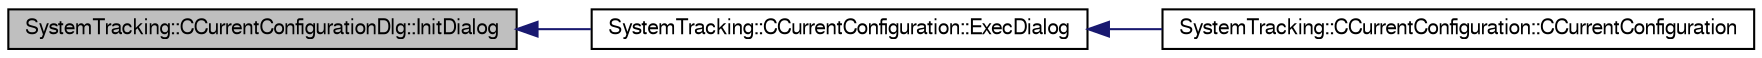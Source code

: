 digraph G
{
  edge [fontname="FreeSans",fontsize="10",labelfontname="FreeSans",labelfontsize="10"];
  node [fontname="FreeSans",fontsize="10",shape=record];
  rankdir="LR";
  Node1 [label="SystemTracking::CCurrentConfigurationDlg::InitDialog",height=0.2,width=0.4,color="black", fillcolor="grey75", style="filled" fontcolor="black"];
  Node1 -> Node2 [dir="back",color="midnightblue",fontsize="10",style="solid",fontname="FreeSans"];
  Node2 [label="SystemTracking::CCurrentConfiguration::ExecDialog",height=0.2,width=0.4,color="black", fillcolor="white", style="filled",URL="$classSystemTracking_1_1CCurrentConfiguration.html#ab868356f05df7d042355edf54788b96d",tooltip="Pop&#39;s up a dialog for SubModuleList."];
  Node2 -> Node3 [dir="back",color="midnightblue",fontsize="10",style="solid",fontname="FreeSans"];
  Node3 [label="SystemTracking::CCurrentConfiguration::CCurrentConfiguration",height=0.2,width=0.4,color="black", fillcolor="white", style="filled",URL="$classSystemTracking_1_1CCurrentConfiguration.html#a6bcd838b271a72cbeba77ff092950e8d",tooltip="Default constructor."];
}
